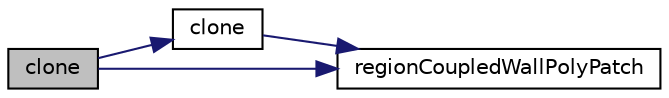 digraph "clone"
{
  bgcolor="transparent";
  edge [fontname="Helvetica",fontsize="10",labelfontname="Helvetica",labelfontsize="10"];
  node [fontname="Helvetica",fontsize="10",shape=record];
  rankdir="LR";
  Node72 [label="clone",height=0.2,width=0.4,color="black", fillcolor="grey75", style="filled", fontcolor="black"];
  Node72 -> Node73 [color="midnightblue",fontsize="10",style="solid",fontname="Helvetica"];
  Node73 [label="clone",height=0.2,width=0.4,color="black",URL="$a26321.html#aecb5d321a2d8487751be19236214af0b",tooltip="Construct and return a clone, resetting the boundary mesh. "];
  Node73 -> Node74 [color="midnightblue",fontsize="10",style="solid",fontname="Helvetica"];
  Node74 [label="regionCoupledWallPolyPatch",height=0.2,width=0.4,color="black",URL="$a26321.html#a04681eb67a734a44dfda41fcad6b5a2c",tooltip="Construct from components. "];
  Node72 -> Node74 [color="midnightblue",fontsize="10",style="solid",fontname="Helvetica"];
}
